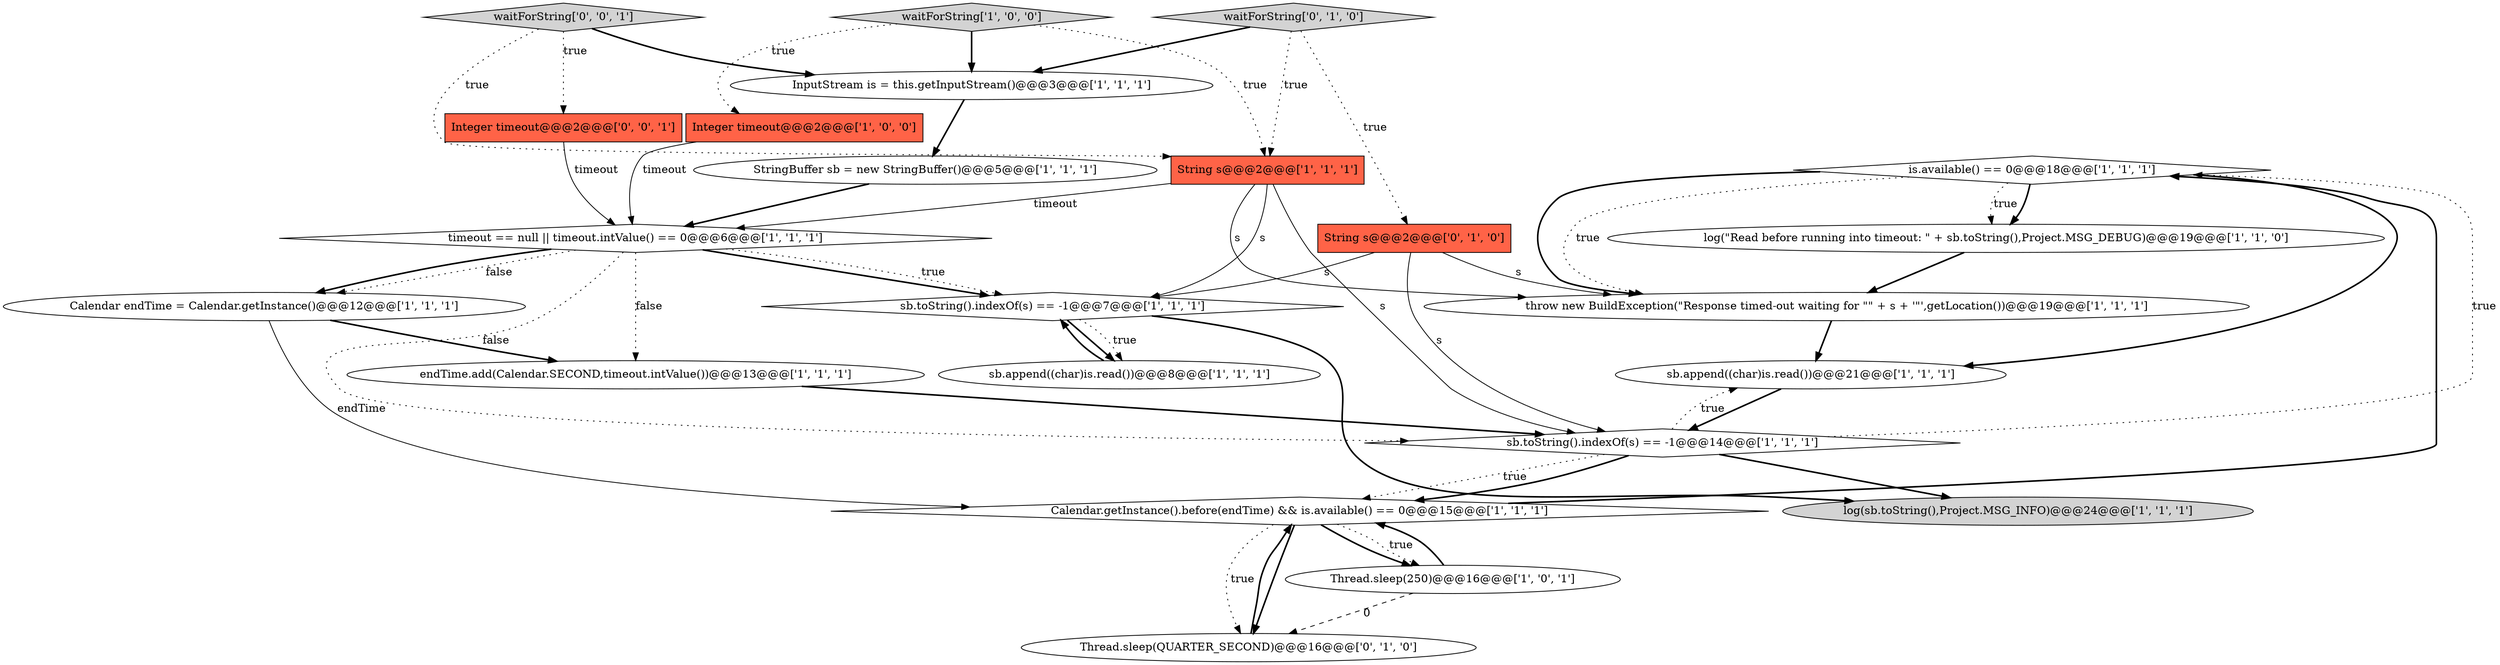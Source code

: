 digraph {
12 [style = filled, label = "is.available() == 0@@@18@@@['1', '1', '1']", fillcolor = white, shape = diamond image = "AAA0AAABBB1BBB"];
17 [style = filled, label = "sb.toString().indexOf(s) == -1@@@14@@@['1', '1', '1']", fillcolor = white, shape = diamond image = "AAA0AAABBB1BBB"];
6 [style = filled, label = "String s@@@2@@@['1', '1', '1']", fillcolor = tomato, shape = box image = "AAA0AAABBB1BBB"];
11 [style = filled, label = "waitForString['1', '0', '0']", fillcolor = lightgray, shape = diamond image = "AAA0AAABBB1BBB"];
5 [style = filled, label = "sb.append((char)is.read())@@@21@@@['1', '1', '1']", fillcolor = white, shape = ellipse image = "AAA0AAABBB1BBB"];
2 [style = filled, label = "throw new BuildException(\"Response timed-out waiting for \"\" + s + '\"',getLocation())@@@19@@@['1', '1', '1']", fillcolor = white, shape = ellipse image = "AAA0AAABBB1BBB"];
18 [style = filled, label = "Thread.sleep(QUARTER_SECOND)@@@16@@@['0', '1', '0']", fillcolor = white, shape = ellipse image = "AAA1AAABBB2BBB"];
19 [style = filled, label = "waitForString['0', '1', '0']", fillcolor = lightgray, shape = diamond image = "AAA0AAABBB2BBB"];
1 [style = filled, label = "Calendar.getInstance().before(endTime) && is.available() == 0@@@15@@@['1', '1', '1']", fillcolor = white, shape = diamond image = "AAA0AAABBB1BBB"];
22 [style = filled, label = "Integer timeout@@@2@@@['0', '0', '1']", fillcolor = tomato, shape = box image = "AAA0AAABBB3BBB"];
4 [style = filled, label = "Calendar endTime = Calendar.getInstance()@@@12@@@['1', '1', '1']", fillcolor = white, shape = ellipse image = "AAA0AAABBB1BBB"];
14 [style = filled, label = "log(\"Read before running into timeout: \" + sb.toString(),Project.MSG_DEBUG)@@@19@@@['1', '1', '0']", fillcolor = white, shape = ellipse image = "AAA0AAABBB1BBB"];
20 [style = filled, label = "String s@@@2@@@['0', '1', '0']", fillcolor = tomato, shape = box image = "AAA0AAABBB2BBB"];
21 [style = filled, label = "waitForString['0', '0', '1']", fillcolor = lightgray, shape = diamond image = "AAA0AAABBB3BBB"];
16 [style = filled, label = "Thread.sleep(250)@@@16@@@['1', '0', '1']", fillcolor = white, shape = ellipse image = "AAA0AAABBB1BBB"];
8 [style = filled, label = "StringBuffer sb = new StringBuffer()@@@5@@@['1', '1', '1']", fillcolor = white, shape = ellipse image = "AAA0AAABBB1BBB"];
13 [style = filled, label = "timeout == null || timeout.intValue() == 0@@@6@@@['1', '1', '1']", fillcolor = white, shape = diamond image = "AAA0AAABBB1BBB"];
3 [style = filled, label = "endTime.add(Calendar.SECOND,timeout.intValue())@@@13@@@['1', '1', '1']", fillcolor = white, shape = ellipse image = "AAA0AAABBB1BBB"];
0 [style = filled, label = "Integer timeout@@@2@@@['1', '0', '0']", fillcolor = tomato, shape = box image = "AAA0AAABBB1BBB"];
7 [style = filled, label = "InputStream is = this.getInputStream()@@@3@@@['1', '1', '1']", fillcolor = white, shape = ellipse image = "AAA0AAABBB1BBB"];
10 [style = filled, label = "log(sb.toString(),Project.MSG_INFO)@@@24@@@['1', '1', '1']", fillcolor = lightgray, shape = ellipse image = "AAA0AAABBB1BBB"];
9 [style = filled, label = "sb.append((char)is.read())@@@8@@@['1', '1', '1']", fillcolor = white, shape = ellipse image = "AAA0AAABBB1BBB"];
15 [style = filled, label = "sb.toString().indexOf(s) == -1@@@7@@@['1', '1', '1']", fillcolor = white, shape = diamond image = "AAA0AAABBB1BBB"];
4->1 [style = solid, label="endTime"];
22->13 [style = solid, label="timeout"];
13->15 [style = bold, label=""];
20->2 [style = solid, label="s"];
20->15 [style = solid, label="s"];
7->8 [style = bold, label=""];
6->2 [style = solid, label="s"];
6->17 [style = solid, label="s"];
13->4 [style = bold, label=""];
15->9 [style = bold, label=""];
6->13 [style = solid, label="timeout"];
17->1 [style = dotted, label="true"];
12->14 [style = bold, label=""];
1->12 [style = bold, label=""];
2->5 [style = bold, label=""];
12->2 [style = bold, label=""];
9->15 [style = bold, label=""];
21->22 [style = dotted, label="true"];
1->18 [style = bold, label=""];
11->0 [style = dotted, label="true"];
13->4 [style = dotted, label="false"];
12->2 [style = dotted, label="true"];
13->17 [style = dotted, label="false"];
19->20 [style = dotted, label="true"];
16->18 [style = dashed, label="0"];
11->7 [style = bold, label=""];
5->17 [style = bold, label=""];
3->17 [style = bold, label=""];
0->13 [style = solid, label="timeout"];
12->5 [style = bold, label=""];
17->12 [style = dotted, label="true"];
13->3 [style = dotted, label="false"];
16->1 [style = bold, label=""];
11->6 [style = dotted, label="true"];
8->13 [style = bold, label=""];
12->14 [style = dotted, label="true"];
21->7 [style = bold, label=""];
14->2 [style = bold, label=""];
21->6 [style = dotted, label="true"];
18->1 [style = bold, label=""];
13->15 [style = dotted, label="true"];
15->9 [style = dotted, label="true"];
6->15 [style = solid, label="s"];
20->17 [style = solid, label="s"];
19->7 [style = bold, label=""];
1->16 [style = bold, label=""];
19->6 [style = dotted, label="true"];
17->5 [style = dotted, label="true"];
4->3 [style = bold, label=""];
15->10 [style = bold, label=""];
17->10 [style = bold, label=""];
17->1 [style = bold, label=""];
1->18 [style = dotted, label="true"];
1->16 [style = dotted, label="true"];
}
